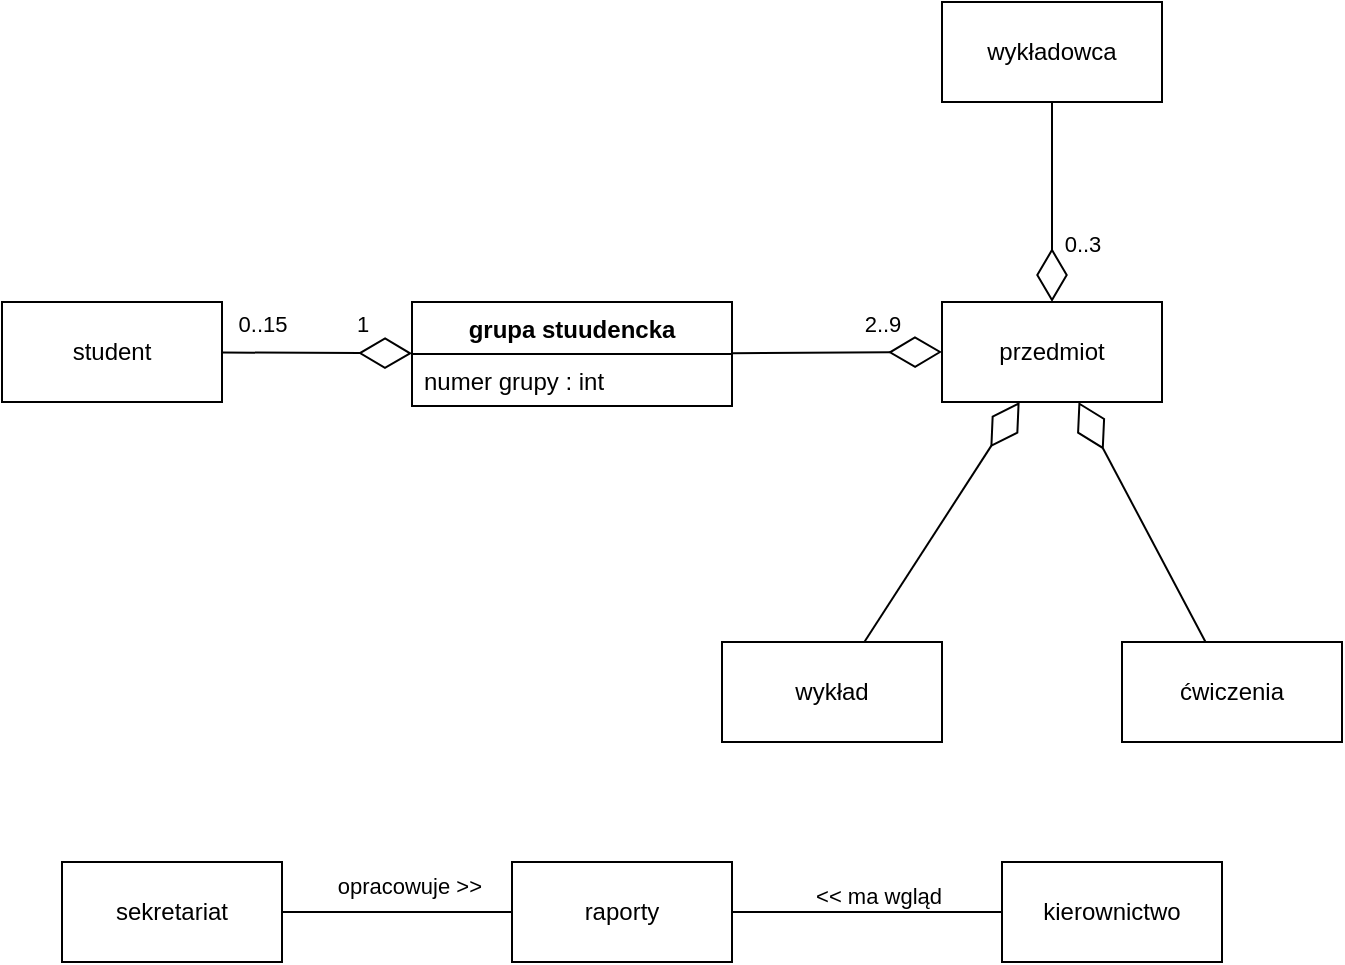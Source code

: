 <mxfile version="24.0.4" type="github">
  <diagram name="Strona-1" id="Q98jcdfIemJGlS-cOOCY">
    <mxGraphModel dx="712" dy="744" grid="1" gridSize="10" guides="1" tooltips="1" connect="1" arrows="1" fold="1" page="1" pageScale="1" pageWidth="827" pageHeight="1169" math="0" shadow="0">
      <root>
        <mxCell id="0" />
        <mxCell id="1" parent="0" />
        <mxCell id="tAzyl-6DLEaSco4Rnwb0-1" value="student" style="html=1;whiteSpace=wrap;" vertex="1" parent="1">
          <mxGeometry x="90" y="310" width="110" height="50" as="geometry" />
        </mxCell>
        <mxCell id="tAzyl-6DLEaSco4Rnwb0-6" value="przedmiot" style="html=1;whiteSpace=wrap;" vertex="1" parent="1">
          <mxGeometry x="560" y="310" width="110" height="50" as="geometry" />
        </mxCell>
        <mxCell id="tAzyl-6DLEaSco4Rnwb0-8" value="" style="endArrow=diamondThin;endFill=0;endSize=24;html=1;rounded=0;" edge="1" parent="1" source="tAzyl-6DLEaSco4Rnwb0-1" target="tAzyl-6DLEaSco4Rnwb0-15">
          <mxGeometry width="160" relative="1" as="geometry">
            <mxPoint x="225" y="520" as="sourcePoint" />
            <mxPoint x="385" y="520" as="targetPoint" />
          </mxGeometry>
        </mxCell>
        <mxCell id="tAzyl-6DLEaSco4Rnwb0-29" value="1" style="edgeLabel;html=1;align=center;verticalAlign=middle;resizable=0;points=[];" vertex="1" connectable="0" parent="tAzyl-6DLEaSco4Rnwb0-8">
          <mxGeometry x="0.221" y="1" relative="1" as="geometry">
            <mxPoint x="12" y="-14" as="offset" />
          </mxGeometry>
        </mxCell>
        <mxCell id="tAzyl-6DLEaSco4Rnwb0-30" value="0..15" style="edgeLabel;html=1;align=center;verticalAlign=middle;resizable=0;points=[];" vertex="1" connectable="0" parent="tAzyl-6DLEaSco4Rnwb0-8">
          <mxGeometry x="0.074" relative="1" as="geometry">
            <mxPoint x="-31" y="-15" as="offset" />
          </mxGeometry>
        </mxCell>
        <mxCell id="tAzyl-6DLEaSco4Rnwb0-9" value="wykład" style="html=1;whiteSpace=wrap;" vertex="1" parent="1">
          <mxGeometry x="450" y="480" width="110" height="50" as="geometry" />
        </mxCell>
        <mxCell id="tAzyl-6DLEaSco4Rnwb0-10" value="ćwiczenia" style="html=1;whiteSpace=wrap;" vertex="1" parent="1">
          <mxGeometry x="650" y="480" width="110" height="50" as="geometry" />
        </mxCell>
        <mxCell id="tAzyl-6DLEaSco4Rnwb0-11" value="" style="endArrow=diamondThin;endFill=0;endSize=24;html=1;rounded=0;" edge="1" parent="1" source="tAzyl-6DLEaSco4Rnwb0-9" target="tAzyl-6DLEaSco4Rnwb0-6">
          <mxGeometry width="160" relative="1" as="geometry">
            <mxPoint x="380" y="550" as="sourcePoint" />
            <mxPoint x="540" y="550" as="targetPoint" />
          </mxGeometry>
        </mxCell>
        <mxCell id="tAzyl-6DLEaSco4Rnwb0-12" value="" style="endArrow=diamondThin;endFill=0;endSize=24;html=1;rounded=0;" edge="1" parent="1" source="tAzyl-6DLEaSco4Rnwb0-10" target="tAzyl-6DLEaSco4Rnwb0-6">
          <mxGeometry width="160" relative="1" as="geometry">
            <mxPoint x="380" y="550" as="sourcePoint" />
            <mxPoint x="540" y="550" as="targetPoint" />
          </mxGeometry>
        </mxCell>
        <mxCell id="tAzyl-6DLEaSco4Rnwb0-15" value="grupa stuudencka" style="swimlane;fontStyle=1;align=center;verticalAlign=top;childLayout=stackLayout;horizontal=1;startSize=26;horizontalStack=0;resizeParent=1;resizeParentMax=0;resizeLast=0;collapsible=1;marginBottom=0;whiteSpace=wrap;html=1;" vertex="1" parent="1">
          <mxGeometry x="295" y="310" width="160" height="52" as="geometry" />
        </mxCell>
        <mxCell id="tAzyl-6DLEaSco4Rnwb0-16" value="numer grupy : int" style="text;strokeColor=none;fillColor=none;align=left;verticalAlign=top;spacingLeft=4;spacingRight=4;overflow=hidden;rotatable=0;points=[[0,0.5],[1,0.5]];portConstraint=eastwest;whiteSpace=wrap;html=1;" vertex="1" parent="tAzyl-6DLEaSco4Rnwb0-15">
          <mxGeometry y="26" width="160" height="26" as="geometry" />
        </mxCell>
        <mxCell id="tAzyl-6DLEaSco4Rnwb0-21" value="wykładowca" style="html=1;whiteSpace=wrap;" vertex="1" parent="1">
          <mxGeometry x="560" y="160" width="110" height="50" as="geometry" />
        </mxCell>
        <mxCell id="tAzyl-6DLEaSco4Rnwb0-23" value="" style="endArrow=diamondThin;endFill=0;endSize=24;html=1;rounded=0;entryX=0;entryY=0.5;entryDx=0;entryDy=0;" edge="1" parent="1" source="tAzyl-6DLEaSco4Rnwb0-15" target="tAzyl-6DLEaSco4Rnwb0-6">
          <mxGeometry width="160" relative="1" as="geometry">
            <mxPoint x="360" y="380" as="sourcePoint" />
            <mxPoint x="520" y="380" as="targetPoint" />
          </mxGeometry>
        </mxCell>
        <mxCell id="tAzyl-6DLEaSco4Rnwb0-28" value="2..9" style="edgeLabel;html=1;align=center;verticalAlign=middle;resizable=0;points=[];" vertex="1" connectable="0" parent="tAzyl-6DLEaSco4Rnwb0-23">
          <mxGeometry x="-0.124" y="2" relative="1" as="geometry">
            <mxPoint x="29" y="-13" as="offset" />
          </mxGeometry>
        </mxCell>
        <mxCell id="tAzyl-6DLEaSco4Rnwb0-24" value="" style="endArrow=diamondThin;endFill=0;endSize=24;html=1;rounded=0;" edge="1" parent="1" source="tAzyl-6DLEaSco4Rnwb0-21" target="tAzyl-6DLEaSco4Rnwb0-6">
          <mxGeometry width="160" relative="1" as="geometry">
            <mxPoint x="360" y="380" as="sourcePoint" />
            <mxPoint x="520" y="380" as="targetPoint" />
          </mxGeometry>
        </mxCell>
        <mxCell id="tAzyl-6DLEaSco4Rnwb0-26" value="0..3" style="edgeLabel;html=1;align=center;verticalAlign=middle;resizable=0;points=[];" vertex="1" connectable="0" parent="tAzyl-6DLEaSco4Rnwb0-24">
          <mxGeometry x="0.42" y="1" relative="1" as="geometry">
            <mxPoint x="14" as="offset" />
          </mxGeometry>
        </mxCell>
        <mxCell id="tAzyl-6DLEaSco4Rnwb0-31" value="sekretariat" style="html=1;whiteSpace=wrap;" vertex="1" parent="1">
          <mxGeometry x="120" y="590" width="110" height="50" as="geometry" />
        </mxCell>
        <mxCell id="tAzyl-6DLEaSco4Rnwb0-32" value="raporty" style="html=1;whiteSpace=wrap;" vertex="1" parent="1">
          <mxGeometry x="345" y="590" width="110" height="50" as="geometry" />
        </mxCell>
        <mxCell id="tAzyl-6DLEaSco4Rnwb0-33" value="kierownictwo" style="html=1;whiteSpace=wrap;" vertex="1" parent="1">
          <mxGeometry x="590" y="590" width="110" height="50" as="geometry" />
        </mxCell>
        <mxCell id="tAzyl-6DLEaSco4Rnwb0-34" value="" style="endArrow=none;html=1;edgeStyle=orthogonalEdgeStyle;rounded=0;" edge="1" parent="1" source="tAzyl-6DLEaSco4Rnwb0-31" target="tAzyl-6DLEaSco4Rnwb0-32">
          <mxGeometry relative="1" as="geometry">
            <mxPoint x="360" y="380" as="sourcePoint" />
            <mxPoint x="520" y="380" as="targetPoint" />
          </mxGeometry>
        </mxCell>
        <mxCell id="tAzyl-6DLEaSco4Rnwb0-36" value="opracowuje &amp;gt;&amp;gt;" style="edgeLabel;resizable=0;html=1;align=right;verticalAlign=bottom;" connectable="0" vertex="1" parent="tAzyl-6DLEaSco4Rnwb0-34">
          <mxGeometry x="1" relative="1" as="geometry">
            <mxPoint x="-15" y="-5" as="offset" />
          </mxGeometry>
        </mxCell>
        <mxCell id="tAzyl-6DLEaSco4Rnwb0-37" value="" style="endArrow=none;html=1;edgeStyle=orthogonalEdgeStyle;rounded=0;" edge="1" parent="1" source="tAzyl-6DLEaSco4Rnwb0-32" target="tAzyl-6DLEaSco4Rnwb0-33">
          <mxGeometry relative="1" as="geometry">
            <mxPoint x="570" y="710" as="sourcePoint" />
            <mxPoint x="685" y="710" as="targetPoint" />
          </mxGeometry>
        </mxCell>
        <mxCell id="tAzyl-6DLEaSco4Rnwb0-39" value="&amp;lt;&amp;lt; ma wgląd" style="edgeLabel;resizable=0;html=1;align=right;verticalAlign=bottom;" connectable="0" vertex="1" parent="tAzyl-6DLEaSco4Rnwb0-37">
          <mxGeometry x="1" relative="1" as="geometry">
            <mxPoint x="-30" as="offset" />
          </mxGeometry>
        </mxCell>
      </root>
    </mxGraphModel>
  </diagram>
</mxfile>
